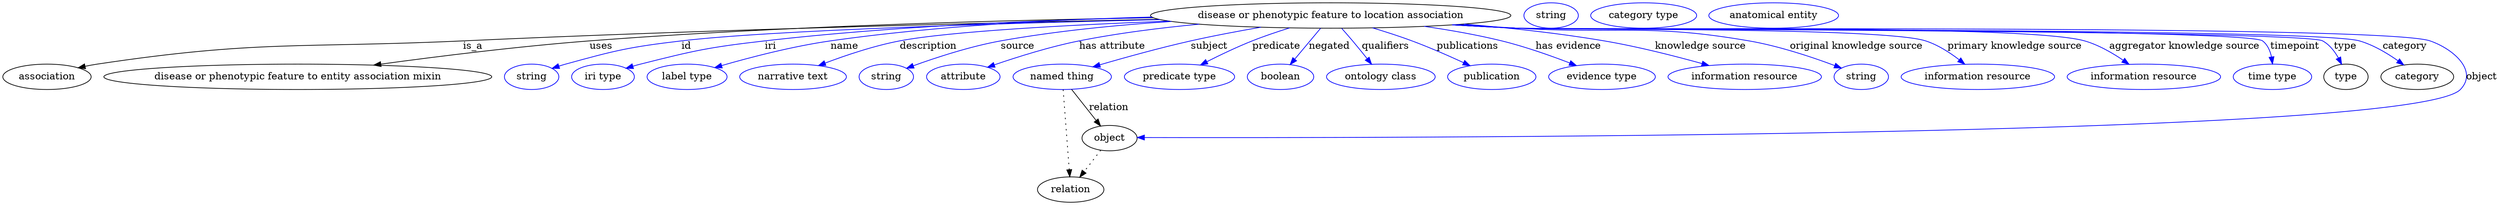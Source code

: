 digraph {
	graph [bb="0,0,3527.4,283"];
	node [label="\N"];
	"disease or phenotypic feature to location association"	[height=0.5,
		label="disease or phenotypic feature to location association",
		pos="1877.4,265",
		width=7.0771];
	association	[height=0.5,
		pos="62.394,178",
		width=1.7332];
	"disease or phenotypic feature to location association" -> association	[label=is_a,
		lp="665.39,221.5",
		pos="e,106.72,190.7 1634.2,259.58 1386.8,254.49 992.26,244.74 651.39,229 421.39,218.38 362.13,229.91 134.39,196 128.62,195.14 122.62,\
194.05 116.66,192.84"];
	"disease or phenotypic feature to entity association mixin"	[height=0.5,
		pos="417.39,178",
		width=7.6188];
	"disease or phenotypic feature to location association" -> "disease or phenotypic feature to entity association mixin"	[label=uses,
		lp="846.89,221.5",
		pos="e,524.97,194.63 1626.6,261.74 1414.3,258.36 1102.1,249.95 830.39,229 730.5,221.3 617.61,207.26 535.13,196.02"];
	id	[color=blue,
		height=0.5,
		label=string,
		pos="748.39,178",
		width=1.0652];
	"disease or phenotypic feature to location association" -> id	[color=blue,
		label=id,
		lp="967.39,221.5",
		pos="e,777.37,190.01 1636.1,259.17 1409.2,253.83 1086.1,243.95 960.39,229 886.56,220.22 868.06,215.79 796.39,196 793.28,195.14 790.08,\
194.18 786.89,193.17",
		style=solid];
	iri	[color=blue,
		height=0.5,
		label="iri type",
		pos="849.39,178",
		width=1.2277];
	"disease or phenotypic feature to location association" -> iri	[color=blue,
		label=iri,
		lp="1085.4,221.5",
		pos="e,882.01,190.16 1625.3,262.17 1467.5,258.75 1260,250.11 1077.4,229 998.77,219.91 979.11,215.46 902.39,196 898.97,195.13 895.43,194.16 \
891.9,193.14",
		style=solid];
	name	[color=blue,
		height=0.5,
		label="label type",
		pos="968.39,178",
		width=1.5707];
	"disease or phenotypic feature to location association" -> name	[color=blue,
		label=name,
		lp="1189.4,221.5",
		pos="e,1007.2,191.1 1646.8,257.34 1476.1,251.51 1258.3,241.94 1169.4,229 1116.6,221.31 1057.4,205.73 1017.1,193.99",
		style=solid];
	description	[color=blue,
		height=0.5,
		label="narrative text",
		pos="1118.4,178",
		width=2.0943];
	"disease or phenotypic feature to location association" -> description	[color=blue,
		label=description,
		lp="1307.9,221.5",
		pos="e,1154.1,193.99 1648,257.16 1506.3,251.7 1338.3,242.67 1267.4,229 1231.6,222.11 1192.7,208.82 1163.6,197.67",
		style=solid];
	source	[color=blue,
		height=0.5,
		label=string,
		pos="1250.4,178",
		width=1.0652];
	"disease or phenotypic feature to location association" -> source	[color=blue,
		label=source,
		lp="1434.4,221.5",
		pos="e,1278.8,190.21 1651.7,256.64 1574.7,251.6 1488.4,243.15 1410.4,229 1367.6,221.23 1320.2,205.48 1288.2,193.72",
		style=solid];
	"has attribute"	[color=blue,
		height=0.5,
		label=attribute,
		pos="1358.4,178",
		width=1.4443];
	"disease or phenotypic feature to location association" -> "has attribute"	[color=blue,
		label="has attribute",
		lp="1568.4,221.5",
		pos="e,1392.5,191.66 1690.7,252.71 1635.8,247.49 1575.9,239.92 1521.4,229 1480.2,220.75 1434.6,206.29 1402.2,195.04",
		style=solid];
	subject	[color=blue,
		height=0.5,
		label="named thing",
		pos="1498.4,178",
		width=1.9318];
	"disease or phenotypic feature to location association" -> subject	[color=blue,
		label=subject,
		lp="1705.4,221.5",
		pos="e,1541.6,192.18 1778.3,248.38 1746.6,242.87 1711.4,236.23 1679.4,229 1635.9,219.18 1587.3,205.6 1551.4,195.07",
		style=solid];
	predicate	[color=blue,
		height=0.5,
		label="predicate type",
		pos="1664.4,178",
		width=2.1665];
	"disease or phenotypic feature to location association" -> predicate	[color=blue,
		label=predicate,
		lp="1800.4,221.5",
		pos="e,1693.8,194.86 1819.2,247.46 1802,242.09 1783.3,235.76 1766.4,229 1744.8,220.37 1721.5,209.11 1702.7,199.45",
		style=solid];
	negated	[color=blue,
		height=0.5,
		label=boolean,
		pos="1807.4,178",
		width=1.2999];
	"disease or phenotypic feature to location association" -> negated	[color=blue,
		label=negated,
		lp="1876.4,221.5",
		pos="e,1820.8,195.31 1863.2,246.8 1852.9,234.23 1838.7,217.01 1827.2,203.08",
		style=solid];
	qualifiers	[color=blue,
		height=0.5,
		label="ontology class",
		pos="1948.4,178",
		width=2.1304];
	"disease or phenotypic feature to location association" -> qualifiers	[color=blue,
		label=qualifiers,
		lp="1955.9,221.5",
		pos="e,1935.7,195.93 1893.6,246.79 1898.8,241.2 1904.4,234.91 1909.4,229 1916.1,221.01 1923.3,212.07 1929.5,203.97",
		style=solid];
	publications	[color=blue,
		height=0.5,
		label=publication,
		pos="2105.4,178",
		width=1.7332];
	"disease or phenotypic feature to location association" -> publications	[color=blue,
		label=publications,
		lp="2072.4,221.5",
		pos="e,2074.9,193.86 1937.5,247.45 1955.6,242.03 1975.5,235.68 1993.4,229 2017.8,219.91 2044.4,208.1 2065.6,198.24",
		style=solid];
	"has evidence"	[color=blue,
		height=0.5,
		label="evidence type",
		pos="2261.4,178",
		width=2.0943];
	"disease or phenotypic feature to location association" -> "has evidence"	[color=blue,
		label="has evidence",
		lp="2214.9,221.5",
		pos="e,2225.5,193.96 2010.7,249.63 2046.6,244.45 2085.2,237.68 2120.4,229 2153,220.96 2188.5,208.31 2215.8,197.75",
		style=solid];
	"knowledge source"	[color=blue,
		height=0.5,
		label="information resource",
		pos="2463.4,178",
		width=3.015];
	"disease or phenotypic feature to location association" -> "knowledge source"	[color=blue,
		label="knowledge source",
		lp="2401.9,221.5",
		pos="e,2413,194.07 2066.6,252.93 2130.1,247.63 2201.1,239.96 2265.4,229 2312.1,221.05 2363.9,207.79 2402.9,196.92",
		style=solid];
	"original knowledge source"	[color=blue,
		height=0.5,
		label=string,
		pos="2628.4,178",
		width=1.0652];
	"disease or phenotypic feature to location association" -> "original knowledge source"	[color=blue,
		label="original knowledge source",
		lp="2622.4,221.5",
		pos="e,2600.4,190.39 2057,252.2 2085.3,250.41 2114.1,248.62 2141.4,247 2287.6,238.29 2326.1,254.04 2470.4,229 2512.6,221.68 2559.2,205.96 \
2590.7,194.09",
		style=solid];
	"primary knowledge source"	[color=blue,
		height=0.5,
		label="information resource",
		pos="2793.4,178",
		width=3.015];
	"disease or phenotypic feature to location association" -> "primary knowledge source"	[color=blue,
		label="primary knowledge source",
		lp="2846.4,221.5",
		pos="e,2775.2,195.88 2052.4,251.91 2082.1,250.1 2112.6,248.37 2141.4,247 2205.7,243.93 2659.2,248.99 2720.4,229 2737.4,223.44 2754,212.59 \
2767.1,202.41",
		style=solid];
	"aggregator knowledge source"	[color=blue,
		height=0.5,
		label="information resource",
		pos="3028.4,178",
		width=3.015];
	"disease or phenotypic feature to location association" -> "aggregator knowledge source"	[color=blue,
		label="aggregator knowledge source",
		lp="3085.9,221.5",
		pos="e,3007.7,195.71 2050.9,251.78 2081.1,249.96 2112.1,248.27 2141.4,247 2230.7,243.13 2859.6,253.89 2945.4,229 2964.7,223.4 2984.1,\
212.13 2999.2,201.7",
		style=solid];
	timepoint	[color=blue,
		height=0.5,
		label="time type",
		pos="3210.4,178",
		width=1.5346];
	"disease or phenotypic feature to location association" -> timepoint	[color=blue,
		label=timepoint,
		lp="3242.4,221.5",
		pos="e,3210.5,196.23 2049.9,251.72 2080.4,249.88 2111.8,248.2 2141.4,247 2170.7,245.81 3173.2,246.91 3196.4,229 3203.5,223.54 3207.2,\
214.8 3209,206.15",
		style=solid];
	type	[height=0.5,
		pos="3314.4,178",
		width=0.86659];
	"disease or phenotypic feature to location association" -> type	[color=blue,
		label=type,
		lp="3313.4,221.5",
		pos="e,3308.3,195.69 2049.5,251.71 2080.1,249.87 2111.7,248.19 2141.4,247 2173,245.73 3253.6,244.23 3281.4,229 3291.1,223.67 3298.4,214.13 \
3303.7,204.79",
		style=solid];
	category	[height=0.5,
		pos="3415.4,178",
		width=1.4263];
	"disease or phenotypic feature to location association" -> category	[color=blue,
		label=category,
		lp="3397.9,221.5",
		pos="e,3396.3,194.77 2049.5,251.69 2080.1,249.85 2111.7,248.18 2141.4,247 2207.6,244.37 3269.8,247.39 3333.4,229 3353.1,223.31 3372.8,\
211.56 3387.9,200.88",
		style=solid];
	object	[height=0.5,
		pos="1565.4,91",
		width=1.0832];
	"disease or phenotypic feature to location association" -> object	[color=blue,
		label=object,
		lp="3505.4,178",
		pos="e,1604.6,91.871 2049.2,251.68 2079.9,249.84 2111.6,248.17 2141.4,247 2213.1,244.19 3365.7,252.94 3433.4,229 3467.2,217.03 3500.3,\
185.83 3475.4,160 3408.9,91.089 1908.6,91.167 1615,91.845",
		style=solid];
	subject -> object	[label=relation,
		lp="1564.4,134.5",
		pos="e,1552.6,108.18 1511.6,160.21 1521.5,147.71 1535.1,130.45 1546.1,116.43"];
	relation	[height=0.5,
		pos="1510.4,18",
		width=1.2999];
	subject -> relation	[pos="e,1509.1,36.188 1499.7,159.79 1501.8,132.48 1505.8,78.994 1508.3,46.38",
		style=dotted];
	association_type	[color=blue,
		height=0.5,
		label=string,
		pos="2188.4,265",
		width=1.0652];
	association_category	[color=blue,
		height=0.5,
		label="category type",
		pos="2319.4,265",
		width=2.0762];
	object -> relation	[pos="e,1523.2,35.54 1552.9,73.889 1546,64.939 1537.2,53.617 1529.4,43.584",
		style=dotted];
	"disease or phenotypic feature to location association_object"	[color=blue,
		height=0.5,
		label="anatomical entity",
		pos="2503.4,265",
		width=2.5456];
}
